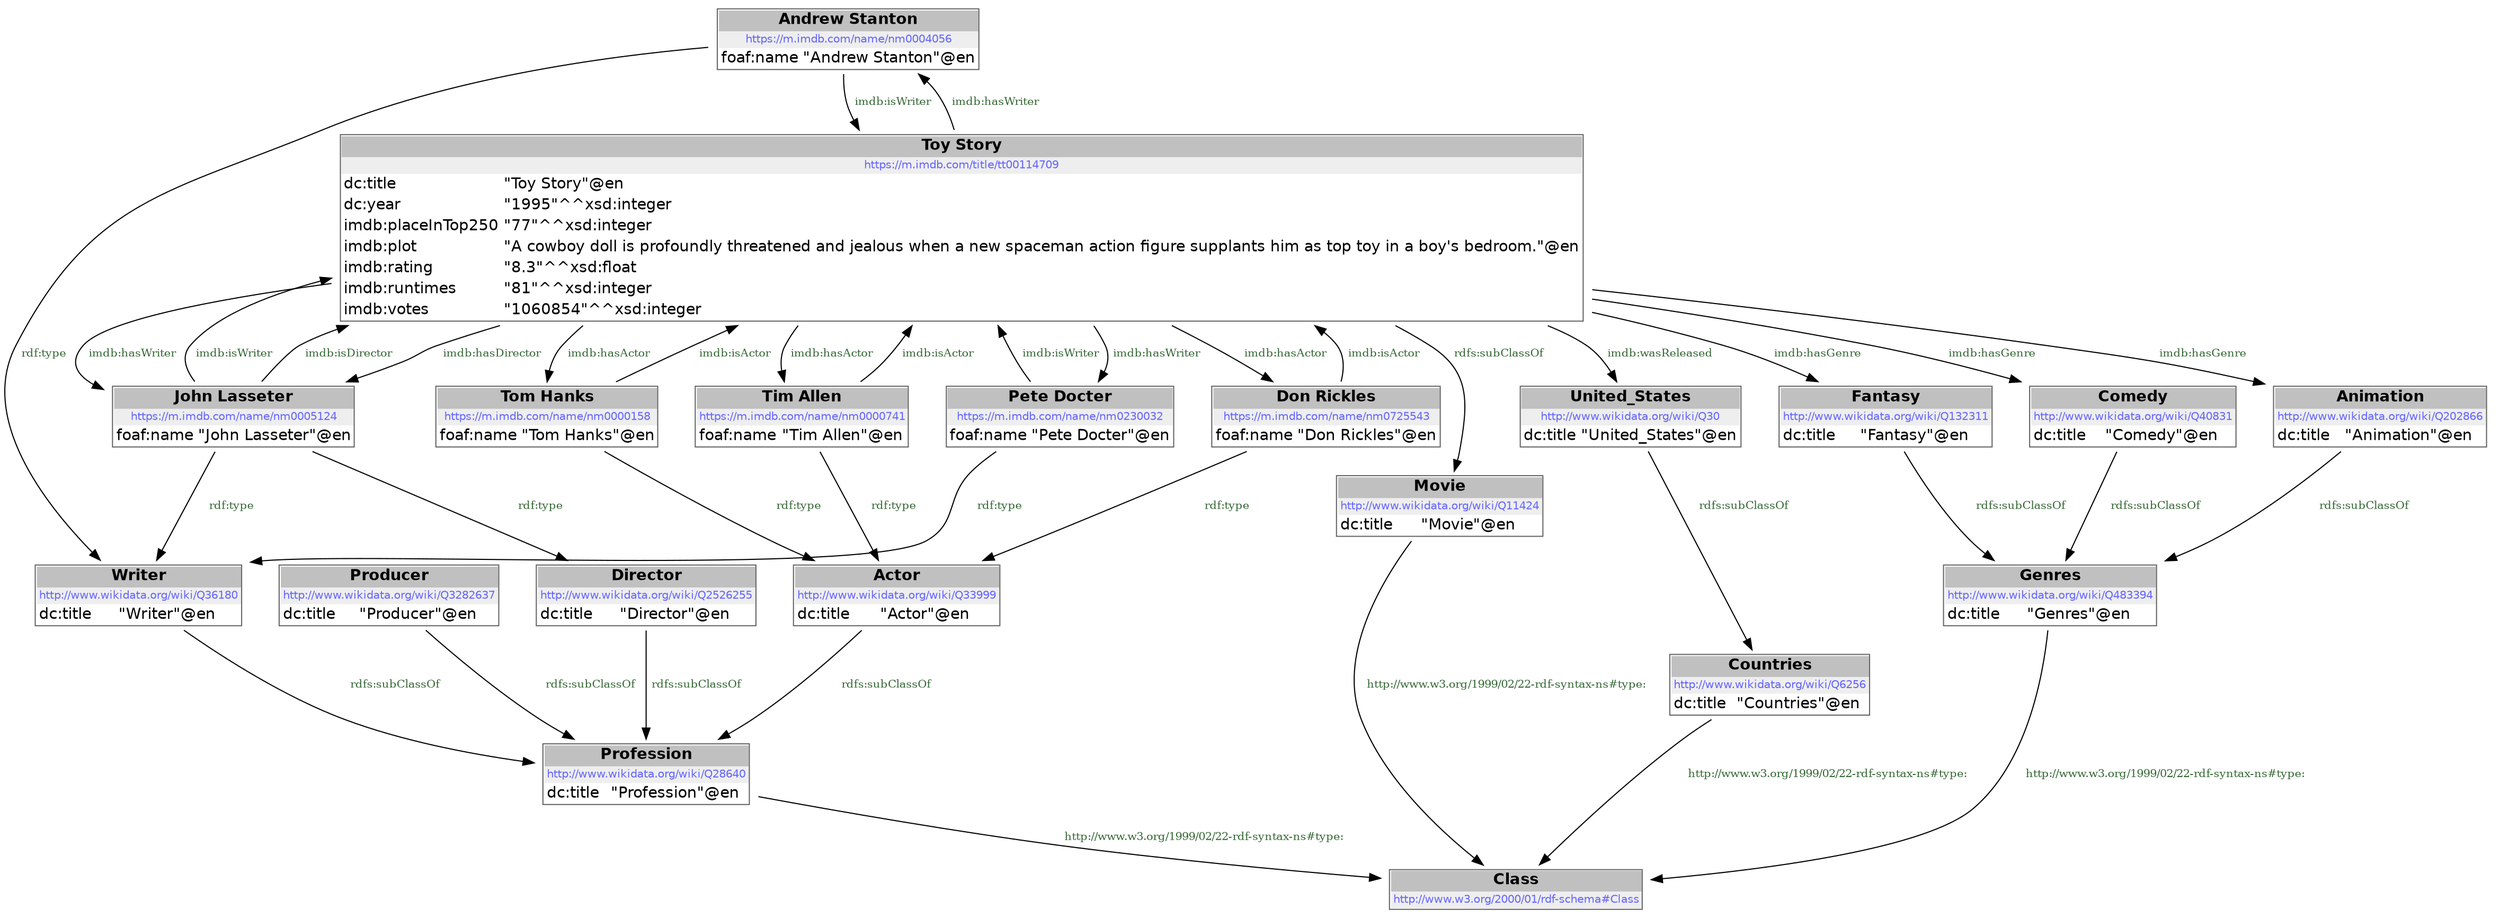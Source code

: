 digraph { 
 node [ fontname="DejaVu Sans" ] ; 
	node2 -> node1 [ color=BLACK, label=< <font point-size='10' color='#336633'>rdf:type</font> > ] ;
	node4 -> node0 [ color=BLACK, label=< <font point-size='10' color='#336633'>imdb:isWriter</font> > ] ;
	node5 -> node0 [ color=BLACK, label=< <font point-size='10' color='#336633'>imdb:isActor</font> > ] ;
	node6 -> node7 [ color=BLACK, label=< <font point-size='10' color='#336633'>rdfs:subClassOf</font> > ] ;
	node0 -> node8 [ color=BLACK, label=< <font point-size='10' color='#336633'>rdfs:subClassOf</font> > ] ;
	node1 -> node7 [ color=BLACK, label=< <font point-size='10' color='#336633'>rdfs:subClassOf</font> > ] ;
	node10 -> node0 [ color=BLACK, label=< <font point-size='10' color='#336633'>imdb:isActor</font> > ] ;
	node0 -> node10 [ color=BLACK, label=< <font point-size='10' color='#336633'>imdb:hasActor</font> > ] ;
	node9 -> node7 [ color=BLACK, label=< <font point-size='10' color='#336633'>rdfs:subClassOf</font> > ] ;
	node0 -> node14 [ color=BLACK, label=< <font point-size='10' color='#336633'>imdb:hasDirector</font> > ] ;
	node15 -> node13 [ color=BLACK, label=< <font point-size='10' color='#336633'>rdfs:subClassOf</font> > ] ;
	node14 -> node0 [ color=BLACK, label=< <font point-size='10' color='#336633'>imdb:isWriter</font> > ] ;
	node8 -> node18 [ color=BLACK, label=< <font point-size='10' color='#336633'>http://www.w3.org/1999/02/22-rdf-syntax-ns#type:</font> > ] ;
	node0 -> node5 [ color=BLACK, label=< <font point-size='10' color='#336633'>imdb:hasActor</font> > ] ;
	node4 -> node1 [ color=BLACK, label=< <font point-size='10' color='#336633'>rdf:type</font> > ] ;
	node17 -> node11 [ color=BLACK, label=< <font point-size='10' color='#336633'>rdfs:subClassOf</font> > ] ;
	node7 -> node18 [ color=BLACK, label=< <font point-size='10' color='#336633'>http://www.w3.org/1999/02/22-rdf-syntax-ns#type:</font> > ] ;
	node0 -> node14 [ color=BLACK, label=< <font point-size='10' color='#336633'>imdb:hasWriter</font> > ] ;
	node12 -> node11 [ color=BLACK, label=< <font point-size='10' color='#336633'>rdfs:subClassOf</font> > ] ;
	node0 -> node12 [ color=BLACK, label=< <font point-size='10' color='#336633'>imdb:hasGenre</font> > ] ;
	node2 -> node0 [ color=BLACK, label=< <font point-size='10' color='#336633'>imdb:isWriter</font> > ] ;
	node19 -> node11 [ color=BLACK, label=< <font point-size='10' color='#336633'>rdfs:subClassOf</font> > ] ;
	node14 -> node1 [ color=BLACK, label=< <font point-size='10' color='#336633'>rdf:type</font> > ] ;
	node0 -> node15 [ color=BLACK, label=< <font point-size='10' color='#336633'>imdb:wasReleased</font> > ] ;
	node14 -> node0 [ color=BLACK, label=< <font point-size='10' color='#336633'>imdb:isDirector</font> > ] ;
	node0 -> node19 [ color=BLACK, label=< <font point-size='10' color='#336633'>imdb:hasGenre</font> > ] ;
	node11 -> node18 [ color=BLACK, label=< <font point-size='10' color='#336633'>http://www.w3.org/1999/02/22-rdf-syntax-ns#type:</font> > ] ;
	node3 -> node9 [ color=BLACK, label=< <font point-size='10' color='#336633'>rdf:type</font> > ] ;
	node10 -> node9 [ color=BLACK, label=< <font point-size='10' color='#336633'>rdf:type</font> > ] ;
	node16 -> node7 [ color=BLACK, label=< <font point-size='10' color='#336633'>rdfs:subClassOf</font> > ] ;
	node14 -> node16 [ color=BLACK, label=< <font point-size='10' color='#336633'>rdf:type</font> > ] ;
	node0 -> node4 [ color=BLACK, label=< <font point-size='10' color='#336633'>imdb:hasWriter</font> > ] ;
	node5 -> node9 [ color=BLACK, label=< <font point-size='10' color='#336633'>rdf:type</font> > ] ;
	node0 -> node3 [ color=BLACK, label=< <font point-size='10' color='#336633'>imdb:hasActor</font> > ] ;
	node0 -> node2 [ color=BLACK, label=< <font point-size='10' color='#336633'>imdb:hasWriter</font> > ] ;
	node13 -> node18 [ color=BLACK, label=< <font point-size='10' color='#336633'>http://www.w3.org/1999/02/22-rdf-syntax-ns#type:</font> > ] ;
	node3 -> node0 [ color=BLACK, label=< <font point-size='10' color='#336633'>imdb:isActor</font> > ] ;
	node0 -> node17 [ color=BLACK, label=< <font point-size='10' color='#336633'>imdb:hasGenre</font> > ] ;
# https://m.imdb.com/title/tt00114709 node0
node0 [ shape=none, color=black label=< <table color='#666666' cellborder='0' cellspacing='0' border='1'><tr><td colspan='2' bgcolor='grey'><B>Toy Story</B></td></tr><tr><td href='https://m.imdb.com/title/tt00114709' bgcolor='#eeeeee' colspan='2'><font point-size='10' color='#6666ff'>https://m.imdb.com/title/tt00114709</font></td></tr><tr><td align='left'>dc:title</td><td align='left'>&quot;Toy Story&quot;@en</td></tr><tr><td align='left'>dc:year</td><td align='left'>&quot;1995&quot;^^xsd:integer</td></tr><tr><td align='left'>imdb:placeInTop250</td><td align='left'>&quot;77&quot;^^xsd:integer</td></tr><tr><td align='left'>imdb:plot</td><td align='left'>&quot;A cowboy doll is profoundly threatened and jealous when a new spaceman action figure supplants him as top toy in a boy&#x27;s bedroom.&quot;@en</td></tr><tr><td align='left'>imdb:rating</td><td align='left'>&quot;8.3&quot;^^xsd:float</td></tr><tr><td align='left'>imdb:runtimes</td><td align='left'>&quot;81&quot;^^xsd:integer</td></tr><tr><td align='left'>imdb:votes</td><td align='left'>&quot;1060854&quot;^^xsd:integer</td></tr></table> > ] 
# http://www.wikidata.org/wiki/Q36180 node1
node1 [ shape=none, color=black label=< <table color='#666666' cellborder='0' cellspacing='0' border='1'><tr><td colspan='2' bgcolor='grey'><B>Writer</B></td></tr><tr><td href='http://www.wikidata.org/wiki/Q36180' bgcolor='#eeeeee' colspan='2'><font point-size='10' color='#6666ff'>http://www.wikidata.org/wiki/Q36180</font></td></tr><tr><td align='left'>dc:title</td><td align='left'>&quot;Writer&quot;@en</td></tr></table> > ] 
# https://m.imdb.com/name/nm0004056 node2
node2 [ shape=none, color=black label=< <table color='#666666' cellborder='0' cellspacing='0' border='1'><tr><td colspan='2' bgcolor='grey'><B>Andrew Stanton</B></td></tr><tr><td href='https://m.imdb.com/name/nm0004056' bgcolor='#eeeeee' colspan='2'><font point-size='10' color='#6666ff'>https://m.imdb.com/name/nm0004056</font></td></tr><tr><td align='left'>foaf:name</td><td align='left'>&quot;Andrew Stanton&quot;@en</td></tr></table> > ] 
# https://m.imdb.com/name/nm0725543 node3
node3 [ shape=none, color=black label=< <table color='#666666' cellborder='0' cellspacing='0' border='1'><tr><td colspan='2' bgcolor='grey'><B>Don Rickles</B></td></tr><tr><td href='https://m.imdb.com/name/nm0725543' bgcolor='#eeeeee' colspan='2'><font point-size='10' color='#6666ff'>https://m.imdb.com/name/nm0725543</font></td></tr><tr><td align='left'>foaf:name</td><td align='left'>&quot;Don Rickles&quot;@en</td></tr></table> > ] 
# https://m.imdb.com/name/nm0230032 node4
node4 [ shape=none, color=black label=< <table color='#666666' cellborder='0' cellspacing='0' border='1'><tr><td colspan='2' bgcolor='grey'><B>Pete Docter</B></td></tr><tr><td href='https://m.imdb.com/name/nm0230032' bgcolor='#eeeeee' colspan='2'><font point-size='10' color='#6666ff'>https://m.imdb.com/name/nm0230032</font></td></tr><tr><td align='left'>foaf:name</td><td align='left'>&quot;Pete Docter&quot;@en</td></tr></table> > ] 
# https://m.imdb.com/name/nm0000158 node5
node5 [ shape=none, color=black label=< <table color='#666666' cellborder='0' cellspacing='0' border='1'><tr><td colspan='2' bgcolor='grey'><B>Tom Hanks</B></td></tr><tr><td href='https://m.imdb.com/name/nm0000158' bgcolor='#eeeeee' colspan='2'><font point-size='10' color='#6666ff'>https://m.imdb.com/name/nm0000158</font></td></tr><tr><td align='left'>foaf:name</td><td align='left'>&quot;Tom Hanks&quot;@en</td></tr></table> > ] 
# http://www.wikidata.org/wiki/Q3282637 node6
node6 [ shape=none, color=black label=< <table color='#666666' cellborder='0' cellspacing='0' border='1'><tr><td colspan='2' bgcolor='grey'><B>Producer</B></td></tr><tr><td href='http://www.wikidata.org/wiki/Q3282637' bgcolor='#eeeeee' colspan='2'><font point-size='10' color='#6666ff'>http://www.wikidata.org/wiki/Q3282637</font></td></tr><tr><td align='left'>dc:title</td><td align='left'>&quot;Producer&quot;@en</td></tr></table> > ] 
# http://www.wikidata.org/wiki/Q28640 node7
node7 [ shape=none, color=black label=< <table color='#666666' cellborder='0' cellspacing='0' border='1'><tr><td colspan='2' bgcolor='grey'><B>Profession</B></td></tr><tr><td href='http://www.wikidata.org/wiki/Q28640' bgcolor='#eeeeee' colspan='2'><font point-size='10' color='#6666ff'>http://www.wikidata.org/wiki/Q28640</font></td></tr><tr><td align='left'>dc:title</td><td align='left'>&quot;Profession&quot;@en</td></tr></table> > ] 
# http://www.wikidata.org/wiki/Q11424 node8
node8 [ shape=none, color=black label=< <table color='#666666' cellborder='0' cellspacing='0' border='1'><tr><td colspan='2' bgcolor='grey'><B>Movie</B></td></tr><tr><td href='http://www.wikidata.org/wiki/Q11424' bgcolor='#eeeeee' colspan='2'><font point-size='10' color='#6666ff'>http://www.wikidata.org/wiki/Q11424</font></td></tr><tr><td align='left'>dc:title</td><td align='left'>&quot;Movie&quot;@en</td></tr></table> > ] 
# http://www.wikidata.org/wiki/Q33999 node9
node9 [ shape=none, color=black label=< <table color='#666666' cellborder='0' cellspacing='0' border='1'><tr><td colspan='2' bgcolor='grey'><B>Actor</B></td></tr><tr><td href='http://www.wikidata.org/wiki/Q33999' bgcolor='#eeeeee' colspan='2'><font point-size='10' color='#6666ff'>http://www.wikidata.org/wiki/Q33999</font></td></tr><tr><td align='left'>dc:title</td><td align='left'>&quot;Actor&quot;@en</td></tr></table> > ] 
# https://m.imdb.com/name/nm0000741 node10
node10 [ shape=none, color=black label=< <table color='#666666' cellborder='0' cellspacing='0' border='1'><tr><td colspan='2' bgcolor='grey'><B>Tim Allen</B></td></tr><tr><td href='https://m.imdb.com/name/nm0000741' bgcolor='#eeeeee' colspan='2'><font point-size='10' color='#6666ff'>https://m.imdb.com/name/nm0000741</font></td></tr><tr><td align='left'>foaf:name</td><td align='left'>&quot;Tim Allen&quot;@en</td></tr></table> > ] 
# http://www.wikidata.org/wiki/Q483394 node11
node11 [ shape=none, color=black label=< <table color='#666666' cellborder='0' cellspacing='0' border='1'><tr><td colspan='2' bgcolor='grey'><B>Genres</B></td></tr><tr><td href='http://www.wikidata.org/wiki/Q483394' bgcolor='#eeeeee' colspan='2'><font point-size='10' color='#6666ff'>http://www.wikidata.org/wiki/Q483394</font></td></tr><tr><td align='left'>dc:title</td><td align='left'>&quot;Genres&quot;@en</td></tr></table> > ] 
# http://www.wikidata.org/wiki/Q40831 node12
node12 [ shape=none, color=black label=< <table color='#666666' cellborder='0' cellspacing='0' border='1'><tr><td colspan='2' bgcolor='grey'><B>Comedy</B></td></tr><tr><td href='http://www.wikidata.org/wiki/Q40831' bgcolor='#eeeeee' colspan='2'><font point-size='10' color='#6666ff'>http://www.wikidata.org/wiki/Q40831</font></td></tr><tr><td align='left'>dc:title</td><td align='left'>&quot;Comedy&quot;@en</td></tr></table> > ] 
# http://www.wikidata.org/wiki/Q6256 node13
node13 [ shape=none, color=black label=< <table color='#666666' cellborder='0' cellspacing='0' border='1'><tr><td colspan='2' bgcolor='grey'><B>Countries</B></td></tr><tr><td href='http://www.wikidata.org/wiki/Q6256' bgcolor='#eeeeee' colspan='2'><font point-size='10' color='#6666ff'>http://www.wikidata.org/wiki/Q6256</font></td></tr><tr><td align='left'>dc:title</td><td align='left'>&quot;Countries&quot;@en</td></tr></table> > ] 
# https://m.imdb.com/name/nm0005124 node14
node14 [ shape=none, color=black label=< <table color='#666666' cellborder='0' cellspacing='0' border='1'><tr><td colspan='2' bgcolor='grey'><B>John Lasseter</B></td></tr><tr><td href='https://m.imdb.com/name/nm0005124' bgcolor='#eeeeee' colspan='2'><font point-size='10' color='#6666ff'>https://m.imdb.com/name/nm0005124</font></td></tr><tr><td align='left'>foaf:name</td><td align='left'>&quot;John Lasseter&quot;@en</td></tr></table> > ] 
# http://www.wikidata.org/wiki/Q30 node15
node15 [ shape=none, color=black label=< <table color='#666666' cellborder='0' cellspacing='0' border='1'><tr><td colspan='2' bgcolor='grey'><B>United_States</B></td></tr><tr><td href='http://www.wikidata.org/wiki/Q30' bgcolor='#eeeeee' colspan='2'><font point-size='10' color='#6666ff'>http://www.wikidata.org/wiki/Q30</font></td></tr><tr><td align='left'>dc:title</td><td align='left'>&quot;United_States&quot;@en</td></tr></table> > ] 
# http://www.wikidata.org/wiki/Q2526255 node16
node16 [ shape=none, color=black label=< <table color='#666666' cellborder='0' cellspacing='0' border='1'><tr><td colspan='2' bgcolor='grey'><B>Director</B></td></tr><tr><td href='http://www.wikidata.org/wiki/Q2526255' bgcolor='#eeeeee' colspan='2'><font point-size='10' color='#6666ff'>http://www.wikidata.org/wiki/Q2526255</font></td></tr><tr><td align='left'>dc:title</td><td align='left'>&quot;Director&quot;@en</td></tr></table> > ] 
# http://www.wikidata.org/wiki/Q132311 node17
node17 [ shape=none, color=black label=< <table color='#666666' cellborder='0' cellspacing='0' border='1'><tr><td colspan='2' bgcolor='grey'><B>Fantasy</B></td></tr><tr><td href='http://www.wikidata.org/wiki/Q132311' bgcolor='#eeeeee' colspan='2'><font point-size='10' color='#6666ff'>http://www.wikidata.org/wiki/Q132311</font></td></tr><tr><td align='left'>dc:title</td><td align='left'>&quot;Fantasy&quot;@en</td></tr></table> > ] 
# http://www.w3.org/2000/01/rdf-schema#Class node18
node18 [ shape=none, color=black label=< <table color='#666666' cellborder='0' cellspacing='0' border='1'><tr><td colspan='2' bgcolor='grey'><B>Class</B></td></tr><tr><td href='http://www.w3.org/2000/01/rdf-schema#Class' bgcolor='#eeeeee' colspan='2'><font point-size='10' color='#6666ff'>http://www.w3.org/2000/01/rdf-schema#Class</font></td></tr></table> > ] 
# http://www.wikidata.org/wiki/Q202866 node19
node19 [ shape=none, color=black label=< <table color='#666666' cellborder='0' cellspacing='0' border='1'><tr><td colspan='2' bgcolor='grey'><B>Animation</B></td></tr><tr><td href='http://www.wikidata.org/wiki/Q202866' bgcolor='#eeeeee' colspan='2'><font point-size='10' color='#6666ff'>http://www.wikidata.org/wiki/Q202866</font></td></tr><tr><td align='left'>dc:title</td><td align='left'>&quot;Animation&quot;@en</td></tr></table> > ] 
}
